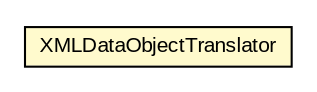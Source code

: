 #!/usr/local/bin/dot
#
# Class diagram 
# Generated by UMLGraph version 5.3 (http://www.umlgraph.org/)
#

digraph G {
	edge [fontname="arial",fontsize=10,labelfontname="arial",labelfontsize=10];
	node [fontname="arial",fontsize=10,shape=plaintext];
	nodesep=0.25;
	ranksep=0.5;
	// context.arch.enactor.server.XMLDataObjectTranslator
	c130965 [label=<<table title="context.arch.enactor.server.XMLDataObjectTranslator" border="0" cellborder="1" cellspacing="0" cellpadding="2" port="p" bgcolor="lemonChiffon" href="./XMLDataObjectTranslator.html">
		<tr><td><table border="0" cellspacing="0" cellpadding="1">
<tr><td align="center" balign="center"> XMLDataObjectTranslator </td></tr>
		</table></td></tr>
		</table>>, fontname="arial", fontcolor="black", fontsize=10.0];
}

